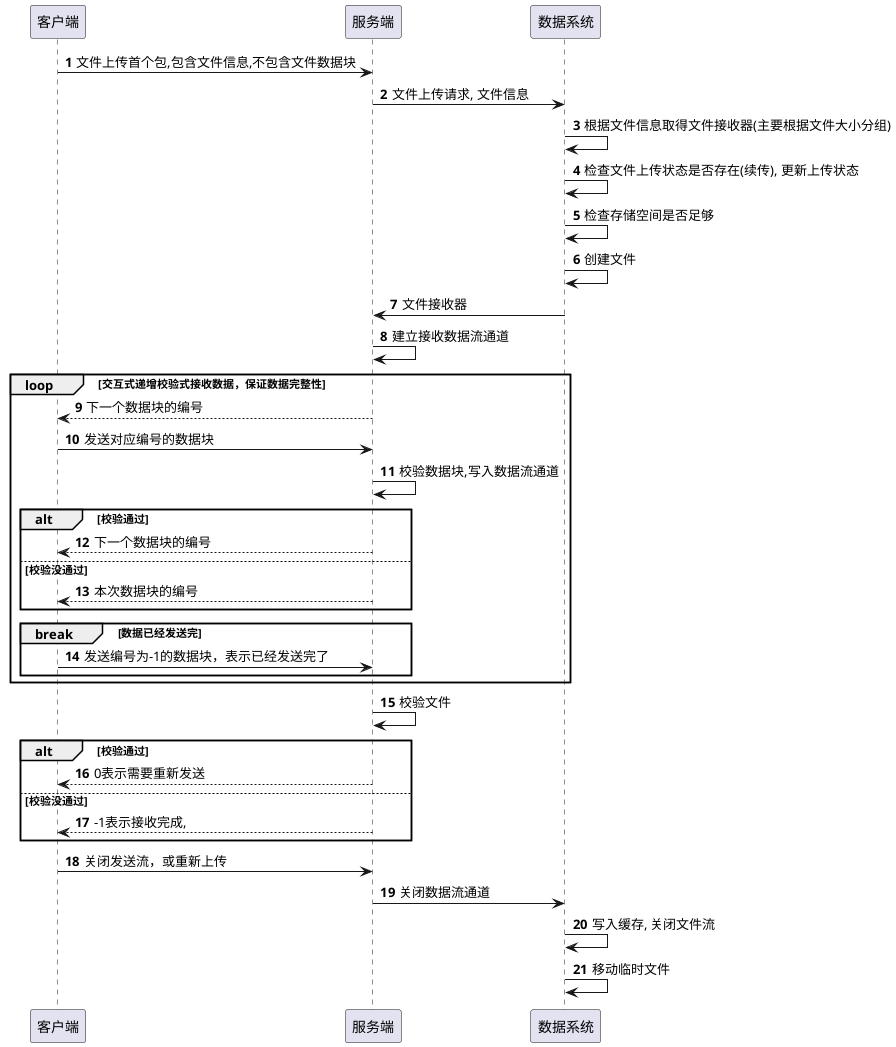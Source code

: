 @startuml
'https://plantuml.com/sequence-diagram

autonumber

客户端 -> 服务端: 文件上传首个包,包含文件信息,不包含文件数据块
服务端 -> 数据系统: 文件上传请求, 文件信息

数据系统 -> 数据系统: 根据文件信息取得文件接收器(主要根据文件大小分组)
数据系统 -> 数据系统: 检查文件上传状态是否存在(续传), 更新上传状态
数据系统 -> 数据系统: 检查存储空间是否足够
数据系统 -> 数据系统: 创建文件
数据系统 -> 服务端: 文件接收器

服务端 -> 服务端: 建立接收数据流通道

loop 交互式递增校验式接收数据，保证数据完整性
服务端 --> 客户端: 下一个数据块的编号
客户端 -> 服务端: 发送对应编号的数据块
服务端 -> 服务端: 校验数据块,写入数据流通道
alt 校验通过
客户端 <-- 服务端: 下一个数据块的编号
else 校验没通过
服务端 --> 客户端: 本次数据块的编号
end
    break 数据已经发送完
    客户端 -> 服务端: 发送编号为-1的数据块，表示已经发送完了
    end
end

服务端 -> 服务端: 校验文件


alt 校验通过
服务端 --> 客户端:  0表示需要重新发送
else 校验没通过
服务端 --> 客户端:  -1表示接收完成,
end

客户端 -> 服务端: 关闭发送流，或重新上传
服务端 -> 数据系统: 关闭数据流通道
数据系统-> 数据系统: 写入缓存, 关闭文件流
数据系统 -> 数据系统: 移动临时文件
@enduml
